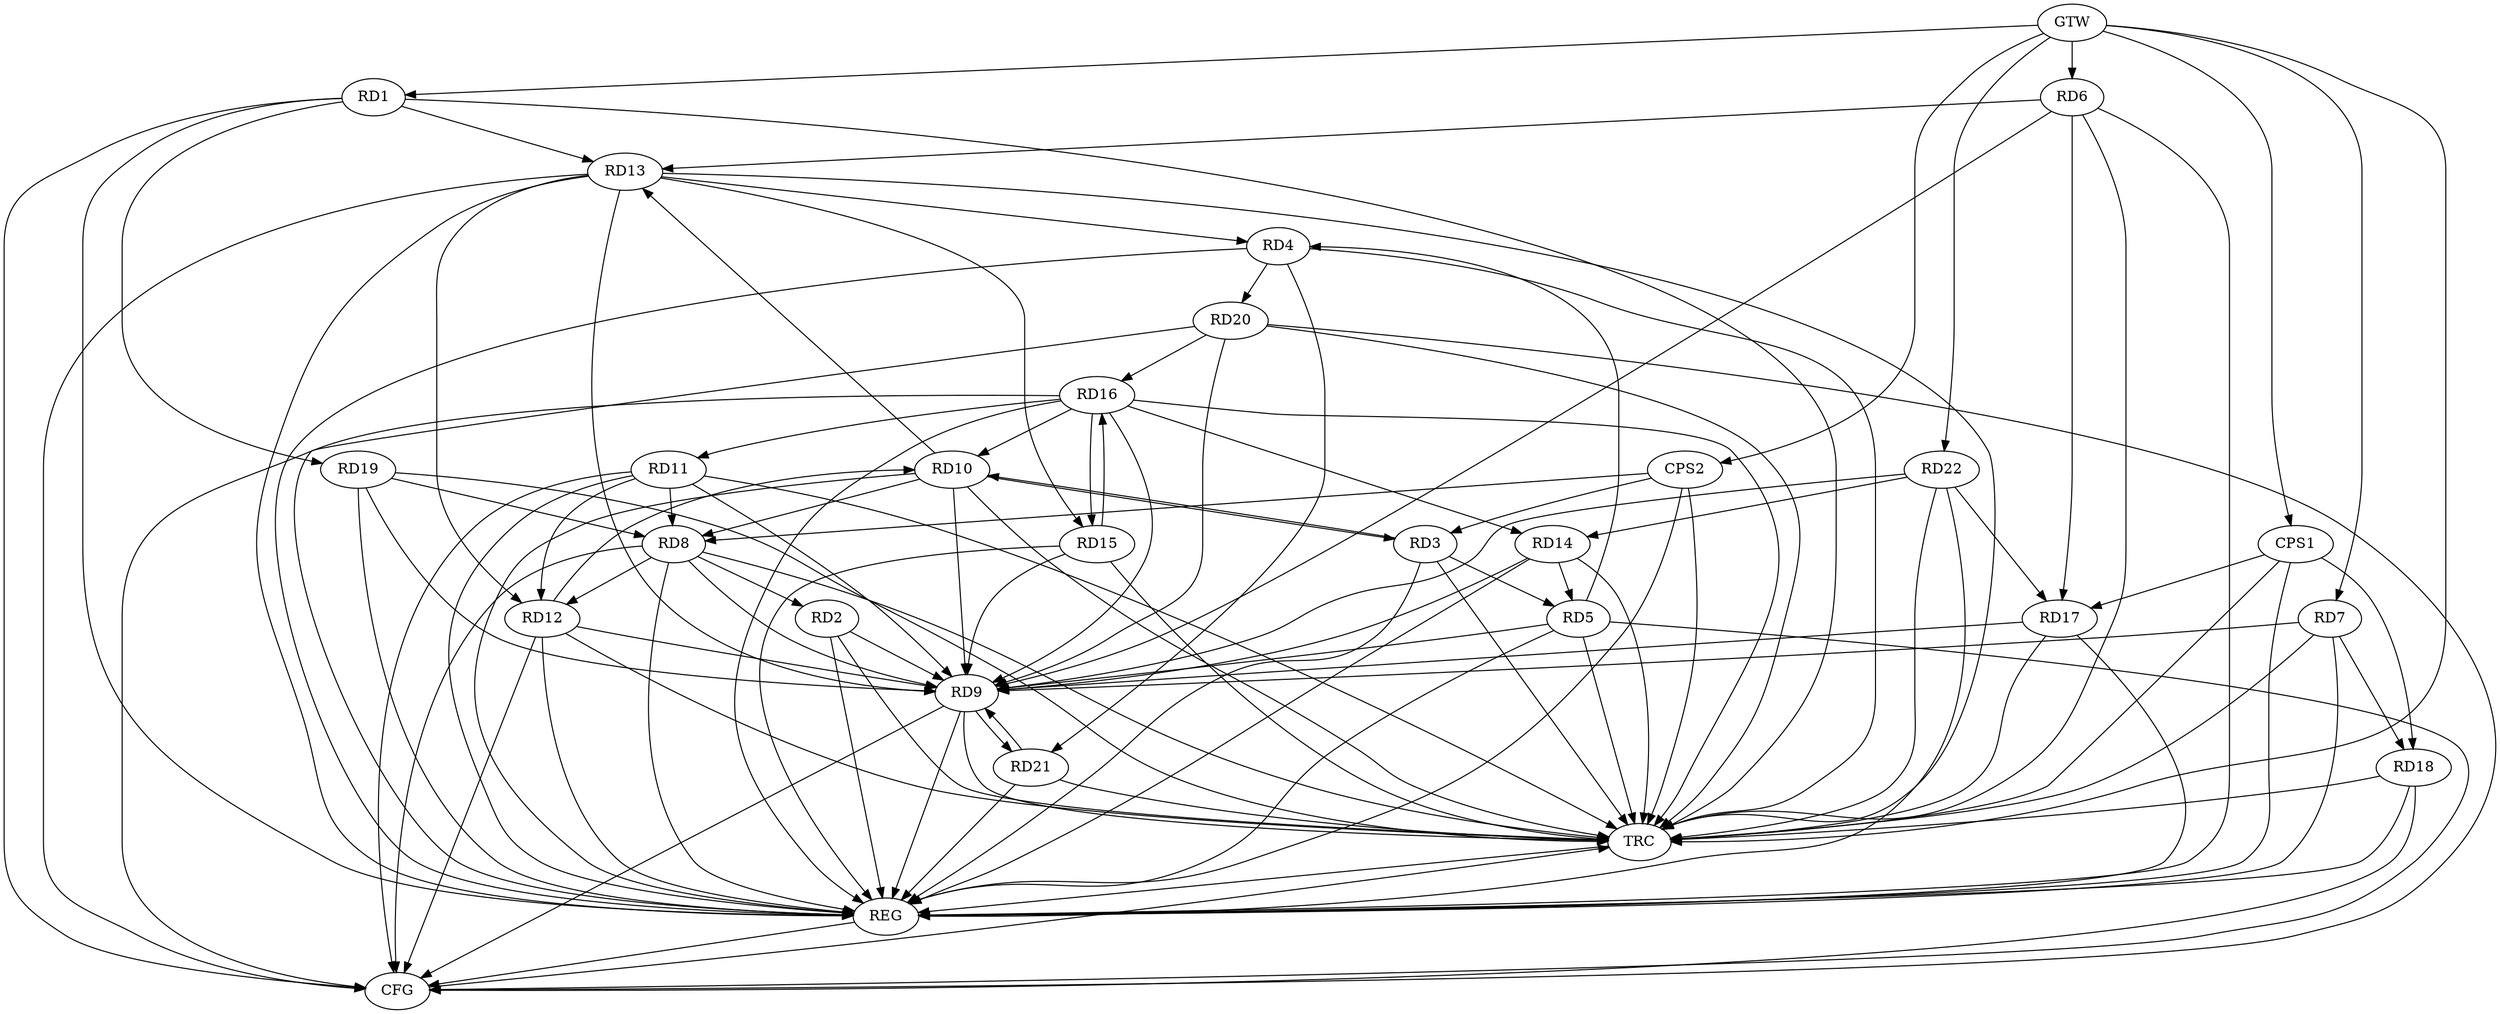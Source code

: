 strict digraph G {
  RD1 [ label="RD1" ];
  RD2 [ label="RD2" ];
  RD3 [ label="RD3" ];
  RD4 [ label="RD4" ];
  RD5 [ label="RD5" ];
  RD6 [ label="RD6" ];
  RD7 [ label="RD7" ];
  RD8 [ label="RD8" ];
  RD9 [ label="RD9" ];
  RD10 [ label="RD10" ];
  RD11 [ label="RD11" ];
  RD12 [ label="RD12" ];
  RD13 [ label="RD13" ];
  RD14 [ label="RD14" ];
  RD15 [ label="RD15" ];
  RD16 [ label="RD16" ];
  RD17 [ label="RD17" ];
  RD18 [ label="RD18" ];
  RD19 [ label="RD19" ];
  RD20 [ label="RD20" ];
  RD21 [ label="RD21" ];
  RD22 [ label="RD22" ];
  CPS1 [ label="CPS1" ];
  CPS2 [ label="CPS2" ];
  GTW [ label="GTW" ];
  REG [ label="REG" ];
  CFG [ label="CFG" ];
  TRC [ label="TRC" ];
  RD1 -> RD13;
  RD1 -> RD19;
  RD8 -> RD2;
  RD3 -> RD5;
  RD3 -> RD10;
  RD10 -> RD3;
  RD5 -> RD4;
  RD13 -> RD4;
  RD4 -> RD20;
  RD4 -> RD21;
  RD14 -> RD5;
  RD6 -> RD9;
  RD6 -> RD13;
  RD6 -> RD17;
  RD7 -> RD9;
  RD7 -> RD18;
  RD8 -> RD9;
  RD10 -> RD8;
  RD11 -> RD8;
  RD8 -> RD12;
  RD19 -> RD8;
  RD16 -> RD9;
  RD17 -> RD9;
  RD9 -> RD21;
  RD12 -> RD10;
  RD10 -> RD13;
  RD16 -> RD10;
  RD11 -> RD12;
  RD16 -> RD11;
  RD13 -> RD12;
  RD13 -> RD15;
  RD16 -> RD14;
  RD22 -> RD14;
  RD15 -> RD16;
  RD16 -> RD15;
  RD20 -> RD16;
  RD22 -> RD17;
  CPS1 -> RD18;
  CPS1 -> RD17;
  CPS2 -> RD3;
  CPS2 -> RD8;
  GTW -> RD1;
  GTW -> RD6;
  GTW -> RD7;
  GTW -> RD22;
  GTW -> CPS1;
  GTW -> CPS2;
  RD1 -> REG;
  RD2 -> REG;
  RD3 -> REG;
  RD4 -> REG;
  RD5 -> REG;
  RD6 -> REG;
  RD7 -> REG;
  RD8 -> REG;
  RD9 -> REG;
  RD10 -> REG;
  RD11 -> REG;
  RD12 -> REG;
  RD13 -> REG;
  RD14 -> REG;
  RD15 -> REG;
  RD16 -> REG;
  RD17 -> REG;
  RD18 -> REG;
  RD19 -> REG;
  RD20 -> REG;
  RD21 -> REG;
  RD22 -> REG;
  CPS1 -> REG;
  CPS2 -> REG;
  RD12 -> CFG;
  RD16 -> CFG;
  RD8 -> CFG;
  RD13 -> CFG;
  RD9 -> CFG;
  RD5 -> CFG;
  RD1 -> CFG;
  RD11 -> CFG;
  RD20 -> CFG;
  RD18 -> CFG;
  REG -> CFG;
  RD1 -> TRC;
  RD2 -> TRC;
  RD3 -> TRC;
  RD4 -> TRC;
  RD5 -> TRC;
  RD6 -> TRC;
  RD7 -> TRC;
  RD8 -> TRC;
  RD9 -> TRC;
  RD10 -> TRC;
  RD11 -> TRC;
  RD12 -> TRC;
  RD13 -> TRC;
  RD14 -> TRC;
  RD15 -> TRC;
  RD16 -> TRC;
  RD17 -> TRC;
  RD18 -> TRC;
  RD19 -> TRC;
  RD20 -> TRC;
  RD21 -> TRC;
  RD22 -> TRC;
  CPS1 -> TRC;
  CPS2 -> TRC;
  GTW -> TRC;
  CFG -> TRC;
  TRC -> REG;
  RD19 -> RD9;
  RD21 -> RD9;
  RD2 -> RD9;
  RD14 -> RD9;
  RD22 -> RD9;
  RD15 -> RD9;
  RD10 -> RD9;
  RD5 -> RD9;
  RD12 -> RD9;
  RD11 -> RD9;
  RD20 -> RD9;
  RD13 -> RD9;
}
